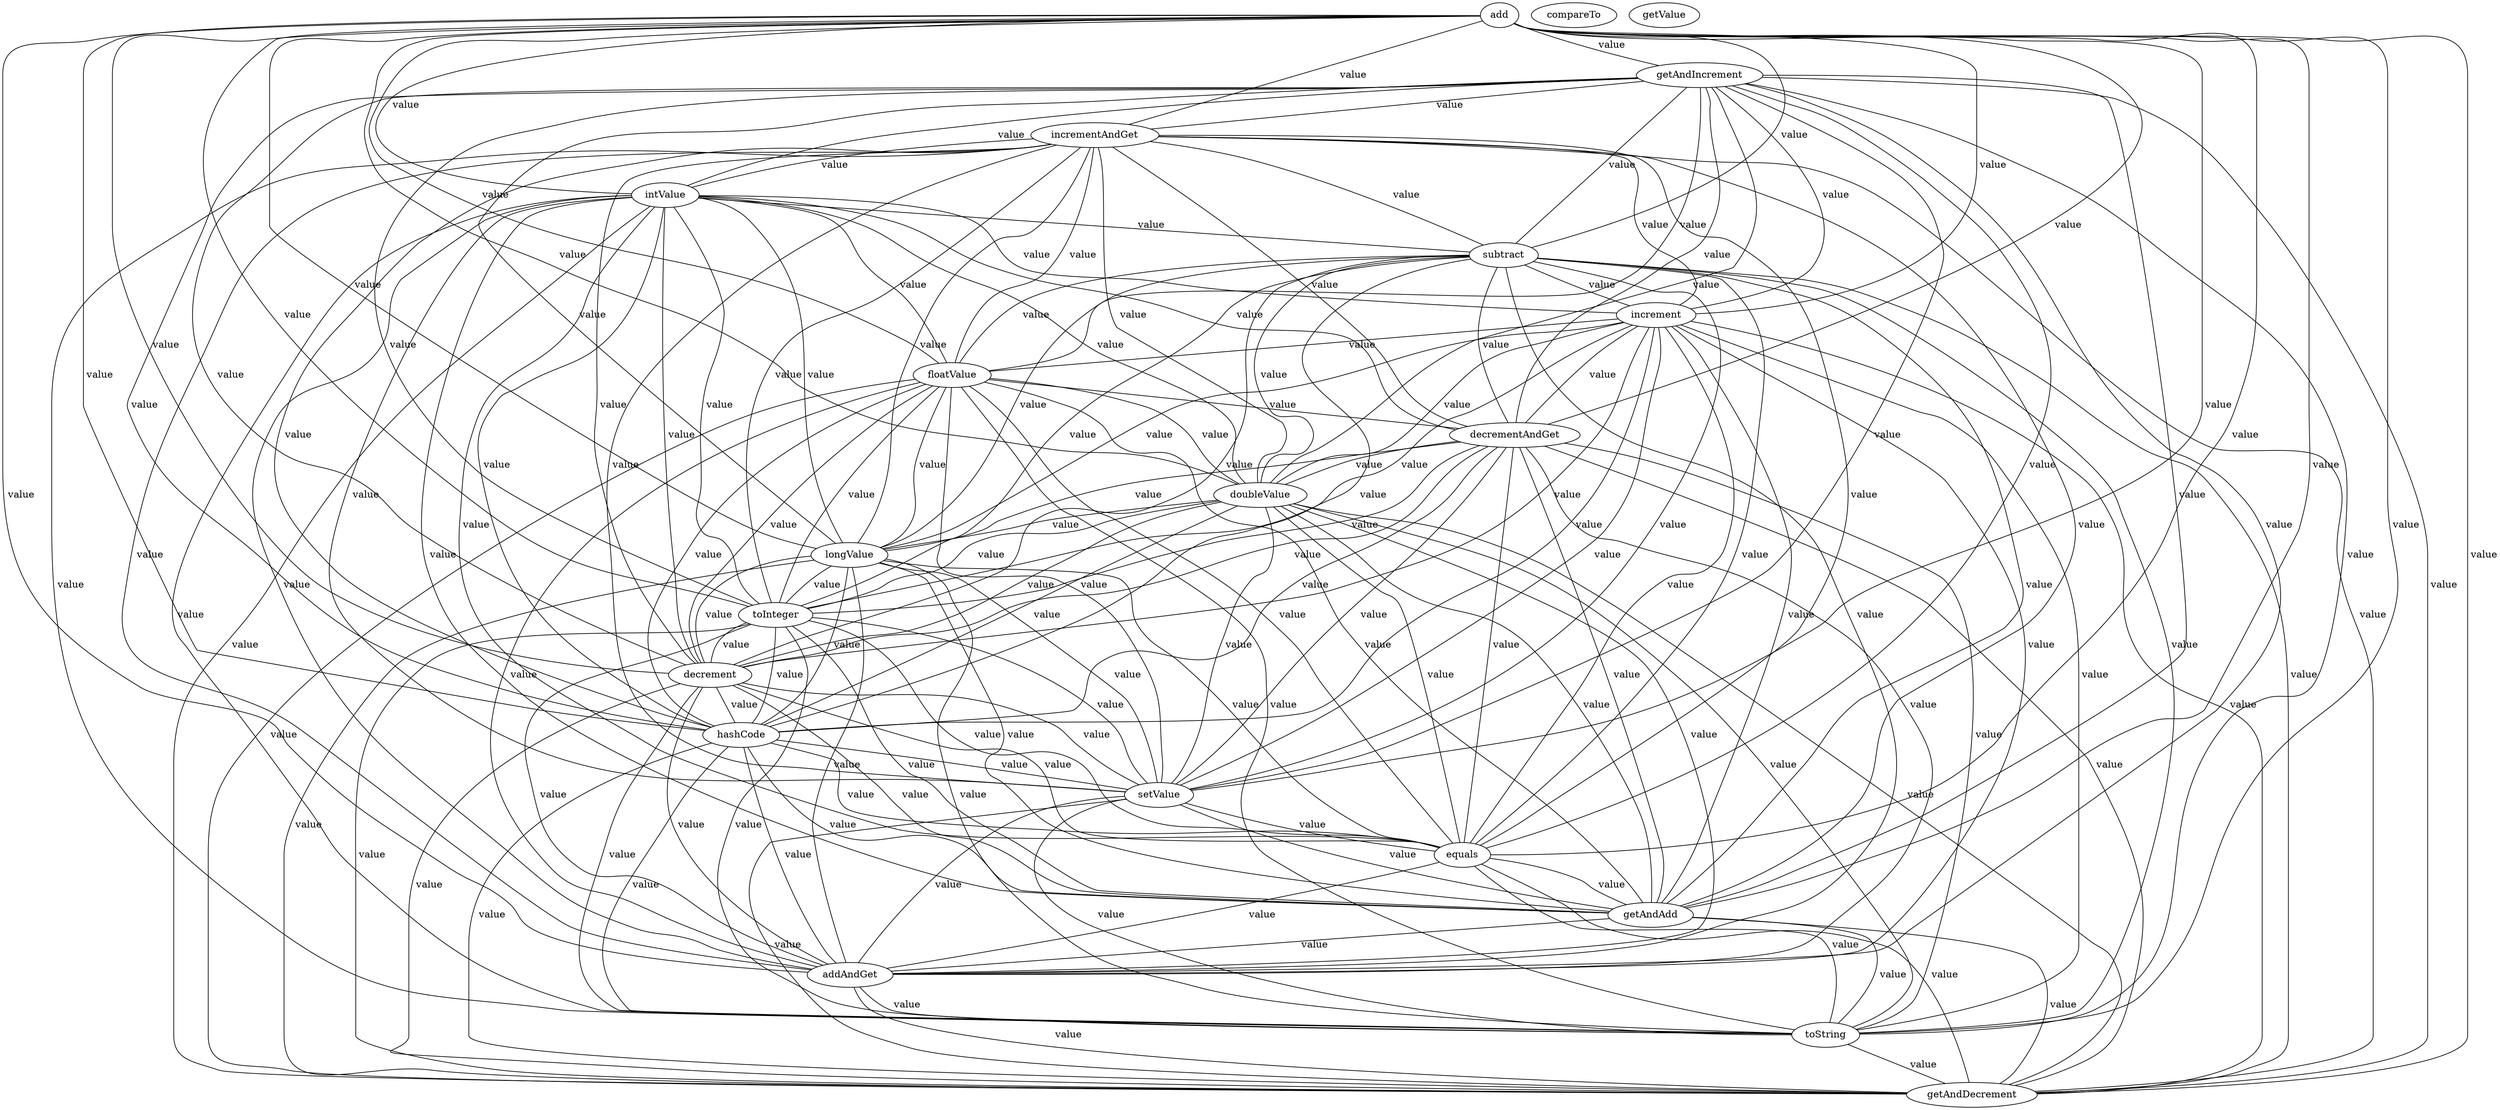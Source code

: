 digraph G {
add;
getAndIncrement;
incrementAndGet;
intValue;
subtract;
increment;
floatValue;
decrementAndGet;
doubleValue;
compareTo;
longValue;
getValue;
toInteger;
decrement;
hashCode;
setValue;
equals;
getAndAdd;
addAndGet;
toString;
getAndDecrement;
add -> getAndIncrement [label=" value", dir=none];
add -> incrementAndGet [label=" value", dir=none];
add -> intValue [label=" value", dir=none];
add -> subtract [label=" value", dir=none];
add -> increment [label=" value", dir=none];
add -> floatValue [label=" value", dir=none];
add -> decrementAndGet [label=" value", dir=none];
add -> doubleValue [label=" value", dir=none];
add -> longValue [label=" value", dir=none];
add -> toInteger [label=" value", dir=none];
add -> decrement [label=" value", dir=none];
add -> hashCode [label=" value", dir=none];
add -> setValue [label=" value", dir=none];
add -> equals [label=" value", dir=none];
add -> getAndAdd [label=" value", dir=none];
add -> addAndGet [label=" value", dir=none];
add -> toString [label=" value", dir=none];
add -> getAndDecrement [label=" value", dir=none];
getAndIncrement -> incrementAndGet [label=" value", dir=none];
getAndIncrement -> intValue [label=" value", dir=none];
getAndIncrement -> subtract [label=" value", dir=none];
getAndIncrement -> increment [label=" value", dir=none];
getAndIncrement -> floatValue [label=" value", dir=none];
getAndIncrement -> decrementAndGet [label=" value", dir=none];
getAndIncrement -> doubleValue [label=" value", dir=none];
getAndIncrement -> longValue [label=" value", dir=none];
getAndIncrement -> toInteger [label=" value", dir=none];
getAndIncrement -> decrement [label=" value", dir=none];
getAndIncrement -> hashCode [label=" value", dir=none];
getAndIncrement -> setValue [label=" value", dir=none];
getAndIncrement -> equals [label=" value", dir=none];
getAndIncrement -> getAndAdd [label=" value", dir=none];
getAndIncrement -> addAndGet [label=" value", dir=none];
getAndIncrement -> toString [label=" value", dir=none];
getAndIncrement -> getAndDecrement [label=" value", dir=none];
incrementAndGet -> intValue [label=" value", dir=none];
incrementAndGet -> subtract [label=" value", dir=none];
incrementAndGet -> increment [label=" value", dir=none];
incrementAndGet -> floatValue [label=" value", dir=none];
incrementAndGet -> decrementAndGet [label=" value", dir=none];
incrementAndGet -> doubleValue [label=" value", dir=none];
incrementAndGet -> longValue [label=" value", dir=none];
incrementAndGet -> toInteger [label=" value", dir=none];
incrementAndGet -> decrement [label=" value", dir=none];
incrementAndGet -> hashCode [label=" value", dir=none];
incrementAndGet -> setValue [label=" value", dir=none];
incrementAndGet -> equals [label=" value", dir=none];
incrementAndGet -> getAndAdd [label=" value", dir=none];
incrementAndGet -> addAndGet [label=" value", dir=none];
incrementAndGet -> toString [label=" value", dir=none];
incrementAndGet -> getAndDecrement [label=" value", dir=none];
intValue -> subtract [label=" value", dir=none];
intValue -> increment [label=" value", dir=none];
intValue -> floatValue [label=" value", dir=none];
intValue -> decrementAndGet [label=" value", dir=none];
intValue -> doubleValue [label=" value", dir=none];
intValue -> longValue [label=" value", dir=none];
intValue -> toInteger [label=" value", dir=none];
intValue -> decrement [label=" value", dir=none];
intValue -> hashCode [label=" value", dir=none];
intValue -> setValue [label=" value", dir=none];
intValue -> equals [label=" value", dir=none];
intValue -> getAndAdd [label=" value", dir=none];
intValue -> addAndGet [label=" value", dir=none];
intValue -> toString [label=" value", dir=none];
intValue -> getAndDecrement [label=" value", dir=none];
subtract -> increment [label=" value", dir=none];
subtract -> floatValue [label=" value", dir=none];
subtract -> decrementAndGet [label=" value", dir=none];
subtract -> doubleValue [label=" value", dir=none];
subtract -> longValue [label=" value", dir=none];
subtract -> toInteger [label=" value", dir=none];
subtract -> decrement [label=" value", dir=none];
subtract -> hashCode [label=" value", dir=none];
subtract -> setValue [label=" value", dir=none];
subtract -> equals [label=" value", dir=none];
subtract -> getAndAdd [label=" value", dir=none];
subtract -> addAndGet [label=" value", dir=none];
subtract -> toString [label=" value", dir=none];
subtract -> getAndDecrement [label=" value", dir=none];
increment -> floatValue [label=" value", dir=none];
increment -> decrementAndGet [label=" value", dir=none];
increment -> doubleValue [label=" value", dir=none];
increment -> longValue [label=" value", dir=none];
increment -> toInteger [label=" value", dir=none];
increment -> decrement [label=" value", dir=none];
increment -> hashCode [label=" value", dir=none];
increment -> setValue [label=" value", dir=none];
increment -> equals [label=" value", dir=none];
increment -> getAndAdd [label=" value", dir=none];
increment -> addAndGet [label=" value", dir=none];
increment -> toString [label=" value", dir=none];
increment -> getAndDecrement [label=" value", dir=none];
floatValue -> toInteger [label=" value", dir=none];
floatValue -> decrement [label=" value", dir=none];
floatValue -> hashCode [label=" value", dir=none];
floatValue -> setValue [label=" value", dir=none];
floatValue -> equals [label=" value", dir=none];
floatValue -> getAndAdd [label=" value", dir=none];
floatValue -> decrementAndGet [label=" value", dir=none];
floatValue -> addAndGet [label=" value", dir=none];
floatValue -> toString [label=" value", dir=none];
floatValue -> doubleValue [label=" value", dir=none];
floatValue -> getAndDecrement [label=" value", dir=none];
floatValue -> longValue [label=" value", dir=none];
decrementAndGet -> toInteger [label=" value", dir=none];
decrementAndGet -> decrement [label=" value", dir=none];
decrementAndGet -> hashCode [label=" value", dir=none];
decrementAndGet -> setValue [label=" value", dir=none];
decrementAndGet -> equals [label=" value", dir=none];
decrementAndGet -> getAndAdd [label=" value", dir=none];
decrementAndGet -> addAndGet [label=" value", dir=none];
decrementAndGet -> toString [label=" value", dir=none];
decrementAndGet -> doubleValue [label=" value", dir=none];
decrementAndGet -> getAndDecrement [label=" value", dir=none];
decrementAndGet -> longValue [label=" value", dir=none];
doubleValue -> toInteger [label=" value", dir=none];
doubleValue -> decrement [label=" value", dir=none];
doubleValue -> hashCode [label=" value", dir=none];
doubleValue -> setValue [label=" value", dir=none];
doubleValue -> equals [label=" value", dir=none];
doubleValue -> getAndAdd [label=" value", dir=none];
doubleValue -> addAndGet [label=" value", dir=none];
doubleValue -> toString [label=" value", dir=none];
doubleValue -> getAndDecrement [label=" value", dir=none];
doubleValue -> longValue [label=" value", dir=none];
longValue -> toInteger [label=" value", dir=none];
longValue -> decrement [label=" value", dir=none];
longValue -> hashCode [label=" value", dir=none];
longValue -> setValue [label=" value", dir=none];
longValue -> equals [label=" value", dir=none];
longValue -> getAndAdd [label=" value", dir=none];
longValue -> addAndGet [label=" value", dir=none];
longValue -> toString [label=" value", dir=none];
longValue -> getAndDecrement [label=" value", dir=none];
toInteger -> decrement [label=" value", dir=none];
toInteger -> hashCode [label=" value", dir=none];
toInteger -> setValue [label=" value", dir=none];
toInteger -> equals [label=" value", dir=none];
toInteger -> getAndAdd [label=" value", dir=none];
toInteger -> addAndGet [label=" value", dir=none];
toInteger -> toString [label=" value", dir=none];
toInteger -> getAndDecrement [label=" value", dir=none];
decrement -> hashCode [label=" value", dir=none];
decrement -> setValue [label=" value", dir=none];
decrement -> equals [label=" value", dir=none];
decrement -> getAndAdd [label=" value", dir=none];
decrement -> addAndGet [label=" value", dir=none];
decrement -> toString [label=" value", dir=none];
decrement -> getAndDecrement [label=" value", dir=none];
hashCode -> setValue [label=" value", dir=none];
hashCode -> equals [label=" value", dir=none];
hashCode -> getAndAdd [label=" value", dir=none];
hashCode -> addAndGet [label=" value", dir=none];
hashCode -> toString [label=" value", dir=none];
hashCode -> getAndDecrement [label=" value", dir=none];
setValue -> equals [label=" value", dir=none];
setValue -> getAndAdd [label=" value", dir=none];
setValue -> addAndGet [label=" value", dir=none];
setValue -> toString [label=" value", dir=none];
setValue -> getAndDecrement [label=" value", dir=none];
equals -> getAndAdd [label=" value", dir=none];
equals -> addAndGet [label=" value", dir=none];
equals -> toString [label=" value", dir=none];
equals -> getAndDecrement [label=" value", dir=none];
getAndAdd -> addAndGet [label=" value", dir=none];
getAndAdd -> toString [label=" value", dir=none];
getAndAdd -> getAndDecrement [label=" value", dir=none];
addAndGet -> toString [label=" value", dir=none];
addAndGet -> getAndDecrement [label=" value", dir=none];
toString -> getAndDecrement [label=" value", dir=none];
}